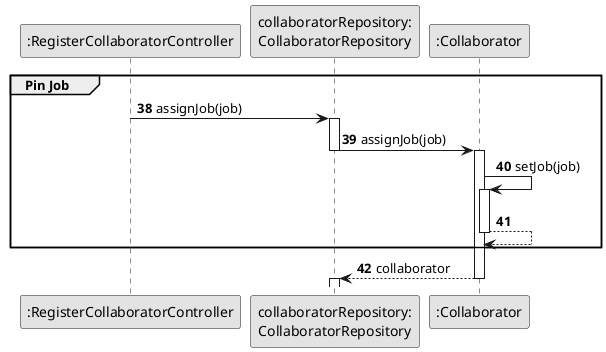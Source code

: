@startuml
skinparam monochrome true
skinparam packageStyle rectangle
skinparam shadowing false

participant ":RegisterCollaboratorController" as CTRL
participant "collaboratorRepository:\nCollaboratorRepository" as CLBREP
participant ":Collaborator" as CLB

autonumber 38

group Pin Job

CTRL ->CLBREP : assignJob(job)
deactivate CTRL
activate CLBREP

CLBREP -> CLB : assignJob(job)
deactivate CLBREP
activate CLB
CLB -> CLB : setJob(job)
activate CLB
CLB --> CLB
deactivate CLB
end
CLB --> CLBREP : collaborator
deactivate CLB
activate CLBREP

@enduml